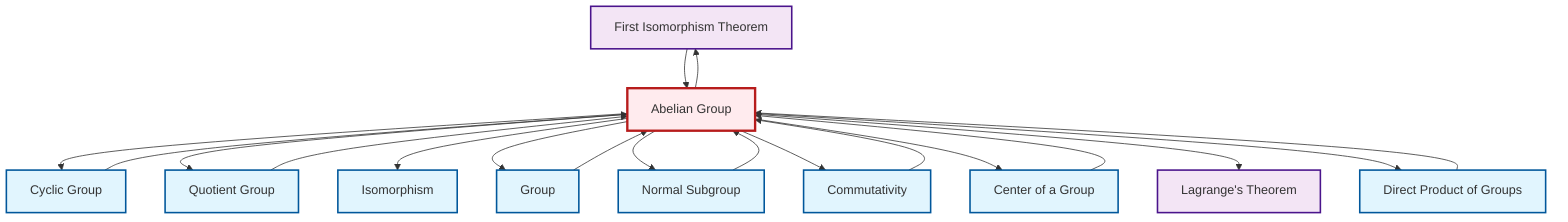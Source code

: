 graph TD
    classDef definition fill:#e1f5fe,stroke:#01579b,stroke-width:2px
    classDef theorem fill:#f3e5f5,stroke:#4a148c,stroke-width:2px
    classDef axiom fill:#fff3e0,stroke:#e65100,stroke-width:2px
    classDef example fill:#e8f5e9,stroke:#1b5e20,stroke-width:2px
    classDef current fill:#ffebee,stroke:#b71c1c,stroke-width:3px
    thm-first-isomorphism["First Isomorphism Theorem"]:::theorem
    def-isomorphism["Isomorphism"]:::definition
    def-normal-subgroup["Normal Subgroup"]:::definition
    def-abelian-group["Abelian Group"]:::definition
    def-direct-product["Direct Product of Groups"]:::definition
    thm-lagrange["Lagrange's Theorem"]:::theorem
    def-quotient-group["Quotient Group"]:::definition
    def-cyclic-group["Cyclic Group"]:::definition
    def-commutativity["Commutativity"]:::definition
    def-group["Group"]:::definition
    def-center-of-group["Center of a Group"]:::definition
    def-commutativity --> def-abelian-group
    def-group --> def-abelian-group
    def-abelian-group --> def-cyclic-group
    def-abelian-group --> def-quotient-group
    def-abelian-group --> def-isomorphism
    def-cyclic-group --> def-abelian-group
    def-abelian-group --> def-group
    def-direct-product --> def-abelian-group
    def-abelian-group --> def-normal-subgroup
    thm-first-isomorphism --> def-abelian-group
    def-abelian-group --> def-commutativity
    def-abelian-group --> thm-first-isomorphism
    def-center-of-group --> def-abelian-group
    def-abelian-group --> def-center-of-group
    def-normal-subgroup --> def-abelian-group
    def-abelian-group --> thm-lagrange
    def-abelian-group --> def-direct-product
    def-quotient-group --> def-abelian-group
    class def-abelian-group current